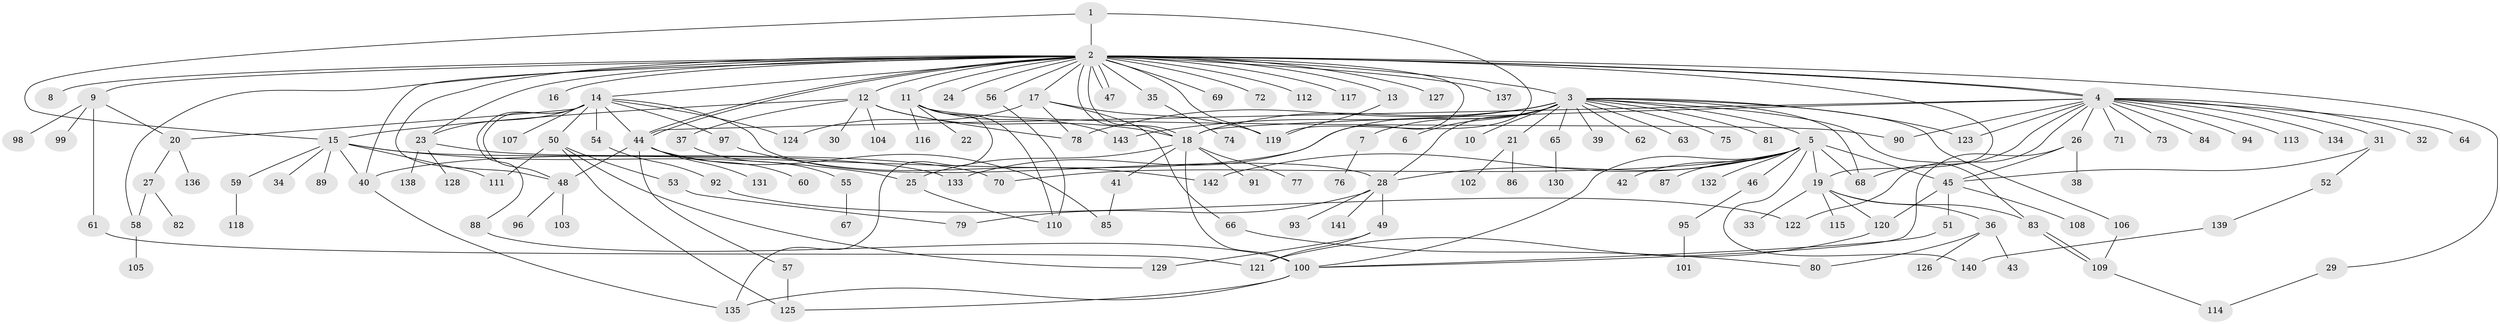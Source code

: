 // Generated by graph-tools (version 1.1) at 2025/14/03/09/25 04:14:39]
// undirected, 143 vertices, 203 edges
graph export_dot {
graph [start="1"]
  node [color=gray90,style=filled];
  1;
  2;
  3;
  4;
  5;
  6;
  7;
  8;
  9;
  10;
  11;
  12;
  13;
  14;
  15;
  16;
  17;
  18;
  19;
  20;
  21;
  22;
  23;
  24;
  25;
  26;
  27;
  28;
  29;
  30;
  31;
  32;
  33;
  34;
  35;
  36;
  37;
  38;
  39;
  40;
  41;
  42;
  43;
  44;
  45;
  46;
  47;
  48;
  49;
  50;
  51;
  52;
  53;
  54;
  55;
  56;
  57;
  58;
  59;
  60;
  61;
  62;
  63;
  64;
  65;
  66;
  67;
  68;
  69;
  70;
  71;
  72;
  73;
  74;
  75;
  76;
  77;
  78;
  79;
  80;
  81;
  82;
  83;
  84;
  85;
  86;
  87;
  88;
  89;
  90;
  91;
  92;
  93;
  94;
  95;
  96;
  97;
  98;
  99;
  100;
  101;
  102;
  103;
  104;
  105;
  106;
  107;
  108;
  109;
  110;
  111;
  112;
  113;
  114;
  115;
  116;
  117;
  118;
  119;
  120;
  121;
  122;
  123;
  124;
  125;
  126;
  127;
  128;
  129;
  130;
  131;
  132;
  133;
  134;
  135;
  136;
  137;
  138;
  139;
  140;
  141;
  142;
  143;
  1 -- 2;
  1 -- 15;
  1 -- 119;
  2 -- 3;
  2 -- 4;
  2 -- 4;
  2 -- 8;
  2 -- 9;
  2 -- 11;
  2 -- 12;
  2 -- 13;
  2 -- 14;
  2 -- 16;
  2 -- 17;
  2 -- 18;
  2 -- 18;
  2 -- 19;
  2 -- 23;
  2 -- 24;
  2 -- 29;
  2 -- 35;
  2 -- 40;
  2 -- 44;
  2 -- 44;
  2 -- 47;
  2 -- 47;
  2 -- 48;
  2 -- 56;
  2 -- 58;
  2 -- 69;
  2 -- 72;
  2 -- 112;
  2 -- 117;
  2 -- 119;
  2 -- 127;
  2 -- 133;
  2 -- 137;
  3 -- 5;
  3 -- 6;
  3 -- 7;
  3 -- 10;
  3 -- 18;
  3 -- 21;
  3 -- 28;
  3 -- 39;
  3 -- 40;
  3 -- 62;
  3 -- 63;
  3 -- 65;
  3 -- 68;
  3 -- 75;
  3 -- 78;
  3 -- 81;
  3 -- 83;
  3 -- 106;
  3 -- 123;
  3 -- 143;
  4 -- 18;
  4 -- 26;
  4 -- 31;
  4 -- 32;
  4 -- 44;
  4 -- 64;
  4 -- 68;
  4 -- 71;
  4 -- 73;
  4 -- 84;
  4 -- 90;
  4 -- 94;
  4 -- 113;
  4 -- 122;
  4 -- 123;
  4 -- 134;
  5 -- 19;
  5 -- 28;
  5 -- 42;
  5 -- 45;
  5 -- 46;
  5 -- 68;
  5 -- 70;
  5 -- 87;
  5 -- 100;
  5 -- 132;
  5 -- 140;
  5 -- 142;
  7 -- 76;
  9 -- 20;
  9 -- 61;
  9 -- 98;
  9 -- 99;
  11 -- 22;
  11 -- 90;
  11 -- 110;
  11 -- 116;
  11 -- 135;
  11 -- 143;
  12 -- 15;
  12 -- 18;
  12 -- 30;
  12 -- 37;
  12 -- 78;
  12 -- 104;
  13 -- 119;
  14 -- 20;
  14 -- 23;
  14 -- 28;
  14 -- 44;
  14 -- 48;
  14 -- 50;
  14 -- 54;
  14 -- 88;
  14 -- 97;
  14 -- 107;
  14 -- 124;
  15 -- 25;
  15 -- 34;
  15 -- 40;
  15 -- 59;
  15 -- 89;
  15 -- 111;
  15 -- 133;
  17 -- 66;
  17 -- 78;
  17 -- 119;
  17 -- 124;
  18 -- 25;
  18 -- 41;
  18 -- 77;
  18 -- 91;
  18 -- 100;
  19 -- 33;
  19 -- 36;
  19 -- 83;
  19 -- 115;
  19 -- 120;
  20 -- 27;
  20 -- 136;
  21 -- 86;
  21 -- 102;
  23 -- 70;
  23 -- 128;
  23 -- 138;
  25 -- 110;
  26 -- 38;
  26 -- 45;
  26 -- 100;
  27 -- 58;
  27 -- 82;
  28 -- 49;
  28 -- 79;
  28 -- 93;
  28 -- 141;
  29 -- 114;
  31 -- 45;
  31 -- 52;
  35 -- 74;
  36 -- 43;
  36 -- 80;
  36 -- 126;
  37 -- 55;
  40 -- 135;
  41 -- 85;
  44 -- 48;
  44 -- 57;
  44 -- 60;
  44 -- 85;
  44 -- 131;
  45 -- 51;
  45 -- 108;
  45 -- 120;
  46 -- 95;
  48 -- 96;
  48 -- 103;
  49 -- 121;
  49 -- 129;
  50 -- 53;
  50 -- 111;
  50 -- 125;
  50 -- 129;
  51 -- 100;
  52 -- 139;
  53 -- 79;
  54 -- 92;
  55 -- 67;
  56 -- 110;
  57 -- 125;
  58 -- 105;
  59 -- 118;
  61 -- 121;
  65 -- 130;
  66 -- 80;
  83 -- 109;
  83 -- 109;
  88 -- 100;
  92 -- 122;
  95 -- 101;
  97 -- 142;
  100 -- 125;
  100 -- 135;
  106 -- 109;
  109 -- 114;
  120 -- 121;
  139 -- 140;
}
